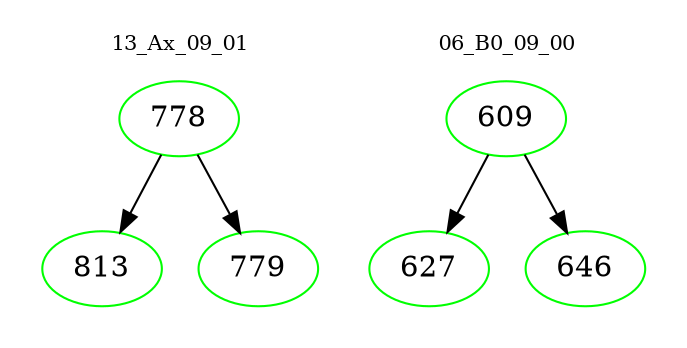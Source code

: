 digraph{
subgraph cluster_0 {
color = white
label = "13_Ax_09_01";
fontsize=10;
T0_778 [label="778", color="green"]
T0_778 -> T0_813 [color="black"]
T0_813 [label="813", color="green"]
T0_778 -> T0_779 [color="black"]
T0_779 [label="779", color="green"]
}
subgraph cluster_1 {
color = white
label = "06_B0_09_00";
fontsize=10;
T1_609 [label="609", color="green"]
T1_609 -> T1_627 [color="black"]
T1_627 [label="627", color="green"]
T1_609 -> T1_646 [color="black"]
T1_646 [label="646", color="green"]
}
}
